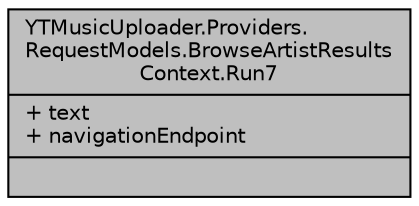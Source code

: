 digraph "YTMusicUploader.Providers.RequestModels.BrowseArtistResultsContext.Run7"
{
 // LATEX_PDF_SIZE
  edge [fontname="Helvetica",fontsize="10",labelfontname="Helvetica",labelfontsize="10"];
  node [fontname="Helvetica",fontsize="10",shape=record];
  Node1 [label="{YTMusicUploader.Providers.\lRequestModels.BrowseArtistResults\lContext.Run7\n|+ text\l+ navigationEndpoint\l|}",height=0.2,width=0.4,color="black", fillcolor="grey75", style="filled", fontcolor="black",tooltip=" "];
}
